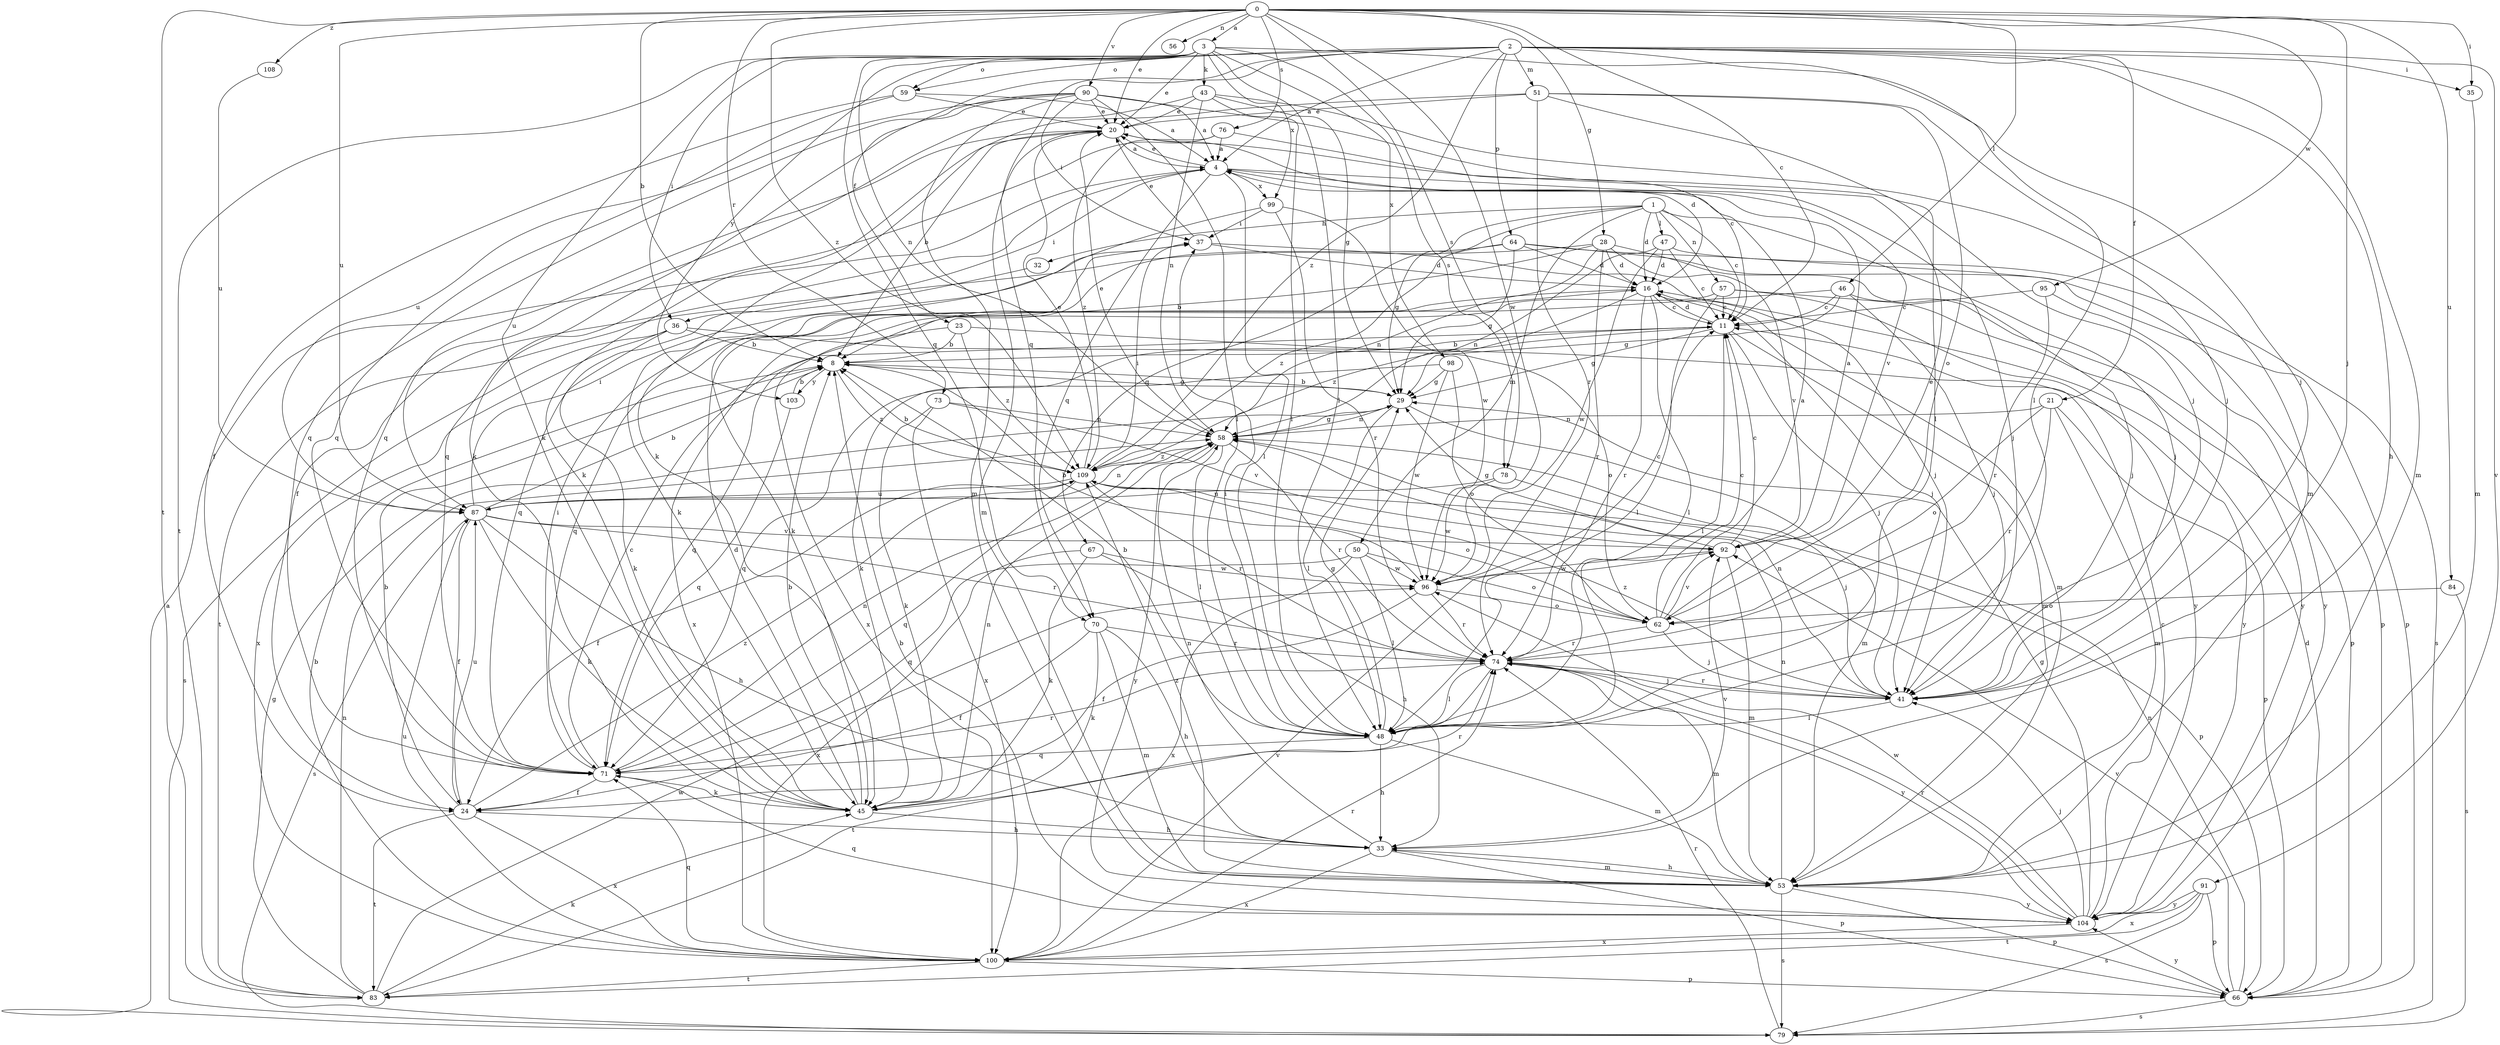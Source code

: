 strict digraph  {
0;
1;
2;
3;
4;
8;
11;
16;
20;
21;
23;
24;
28;
29;
32;
33;
35;
36;
37;
41;
43;
45;
46;
47;
48;
50;
51;
53;
56;
57;
58;
59;
62;
64;
66;
67;
70;
71;
73;
74;
76;
78;
79;
83;
84;
87;
90;
91;
92;
95;
96;
98;
99;
100;
103;
104;
108;
109;
0 -> 3  [label=a];
0 -> 8  [label=b];
0 -> 11  [label=c];
0 -> 20  [label=e];
0 -> 28  [label=g];
0 -> 35  [label=i];
0 -> 41  [label=j];
0 -> 46  [label=l];
0 -> 56  [label=n];
0 -> 73  [label=r];
0 -> 76  [label=s];
0 -> 78  [label=s];
0 -> 83  [label=t];
0 -> 84  [label=u];
0 -> 87  [label=u];
0 -> 90  [label=v];
0 -> 95  [label=w];
0 -> 96  [label=w];
0 -> 108  [label=z];
0 -> 109  [label=z];
1 -> 11  [label=c];
1 -> 16  [label=d];
1 -> 29  [label=g];
1 -> 32  [label=h];
1 -> 41  [label=j];
1 -> 47  [label=l];
1 -> 50  [label=m];
1 -> 57  [label=n];
1 -> 67  [label=q];
2 -> 4  [label=a];
2 -> 21  [label=f];
2 -> 23  [label=f];
2 -> 33  [label=h];
2 -> 35  [label=i];
2 -> 48  [label=l];
2 -> 51  [label=m];
2 -> 53  [label=m];
2 -> 59  [label=o];
2 -> 64  [label=p];
2 -> 70  [label=q];
2 -> 91  [label=v];
2 -> 103  [label=y];
2 -> 109  [label=z];
3 -> 20  [label=e];
3 -> 36  [label=i];
3 -> 41  [label=j];
3 -> 43  [label=k];
3 -> 45  [label=k];
3 -> 48  [label=l];
3 -> 58  [label=n];
3 -> 59  [label=o];
3 -> 70  [label=q];
3 -> 78  [label=s];
3 -> 83  [label=t];
3 -> 98  [label=x];
3 -> 99  [label=x];
4 -> 20  [label=e];
4 -> 24  [label=f];
4 -> 36  [label=i];
4 -> 41  [label=j];
4 -> 48  [label=l];
4 -> 70  [label=q];
4 -> 92  [label=v];
4 -> 99  [label=x];
8 -> 29  [label=g];
8 -> 103  [label=y];
8 -> 109  [label=z];
11 -> 8  [label=b];
11 -> 16  [label=d];
11 -> 29  [label=g];
11 -> 41  [label=j];
11 -> 45  [label=k];
11 -> 48  [label=l];
11 -> 53  [label=m];
16 -> 11  [label=c];
16 -> 41  [label=j];
16 -> 48  [label=l];
16 -> 53  [label=m];
16 -> 71  [label=q];
16 -> 74  [label=r];
16 -> 109  [label=z];
20 -> 4  [label=a];
20 -> 8  [label=b];
20 -> 16  [label=d];
20 -> 45  [label=k];
20 -> 53  [label=m];
20 -> 87  [label=u];
21 -> 53  [label=m];
21 -> 58  [label=n];
21 -> 62  [label=o];
21 -> 66  [label=p];
21 -> 74  [label=r];
23 -> 8  [label=b];
23 -> 71  [label=q];
23 -> 104  [label=y];
23 -> 109  [label=z];
24 -> 8  [label=b];
24 -> 33  [label=h];
24 -> 83  [label=t];
24 -> 87  [label=u];
24 -> 100  [label=x];
24 -> 109  [label=z];
28 -> 8  [label=b];
28 -> 16  [label=d];
28 -> 41  [label=j];
28 -> 58  [label=n];
28 -> 74  [label=r];
28 -> 83  [label=t];
28 -> 92  [label=v];
29 -> 8  [label=b];
29 -> 48  [label=l];
29 -> 53  [label=m];
29 -> 58  [label=n];
32 -> 71  [label=q];
33 -> 53  [label=m];
33 -> 58  [label=n];
33 -> 66  [label=p];
33 -> 92  [label=v];
33 -> 100  [label=x];
35 -> 53  [label=m];
36 -> 8  [label=b];
36 -> 45  [label=k];
36 -> 62  [label=o];
36 -> 79  [label=s];
36 -> 100  [label=x];
37 -> 16  [label=d];
37 -> 20  [label=e];
37 -> 41  [label=j];
41 -> 48  [label=l];
41 -> 58  [label=n];
41 -> 74  [label=r];
41 -> 109  [label=z];
43 -> 20  [label=e];
43 -> 29  [label=g];
43 -> 41  [label=j];
43 -> 48  [label=l];
43 -> 58  [label=n];
43 -> 71  [label=q];
45 -> 8  [label=b];
45 -> 16  [label=d];
45 -> 33  [label=h];
45 -> 58  [label=n];
45 -> 74  [label=r];
46 -> 11  [label=c];
46 -> 29  [label=g];
46 -> 41  [label=j];
46 -> 100  [label=x];
46 -> 104  [label=y];
47 -> 11  [label=c];
47 -> 16  [label=d];
47 -> 58  [label=n];
47 -> 66  [label=p];
47 -> 96  [label=w];
48 -> 8  [label=b];
48 -> 29  [label=g];
48 -> 33  [label=h];
48 -> 37  [label=i];
48 -> 53  [label=m];
48 -> 71  [label=q];
50 -> 48  [label=l];
50 -> 62  [label=o];
50 -> 71  [label=q];
50 -> 96  [label=w];
50 -> 100  [label=x];
51 -> 20  [label=e];
51 -> 45  [label=k];
51 -> 48  [label=l];
51 -> 53  [label=m];
51 -> 62  [label=o];
51 -> 74  [label=r];
53 -> 33  [label=h];
53 -> 58  [label=n];
53 -> 66  [label=p];
53 -> 79  [label=s];
53 -> 104  [label=y];
53 -> 109  [label=z];
57 -> 11  [label=c];
57 -> 48  [label=l];
57 -> 66  [label=p];
57 -> 100  [label=x];
57 -> 104  [label=y];
58 -> 20  [label=e];
58 -> 29  [label=g];
58 -> 48  [label=l];
58 -> 74  [label=r];
58 -> 104  [label=y];
58 -> 109  [label=z];
59 -> 4  [label=a];
59 -> 20  [label=e];
59 -> 24  [label=f];
59 -> 71  [label=q];
62 -> 4  [label=a];
62 -> 11  [label=c];
62 -> 20  [label=e];
62 -> 41  [label=j];
62 -> 74  [label=r];
62 -> 92  [label=v];
64 -> 16  [label=d];
64 -> 29  [label=g];
64 -> 45  [label=k];
64 -> 66  [label=p];
64 -> 79  [label=s];
64 -> 109  [label=z];
66 -> 16  [label=d];
66 -> 58  [label=n];
66 -> 79  [label=s];
66 -> 92  [label=v];
66 -> 104  [label=y];
67 -> 33  [label=h];
67 -> 45  [label=k];
67 -> 96  [label=w];
67 -> 100  [label=x];
70 -> 24  [label=f];
70 -> 33  [label=h];
70 -> 45  [label=k];
70 -> 53  [label=m];
70 -> 74  [label=r];
71 -> 11  [label=c];
71 -> 24  [label=f];
71 -> 37  [label=i];
71 -> 45  [label=k];
71 -> 58  [label=n];
71 -> 74  [label=r];
73 -> 45  [label=k];
73 -> 58  [label=n];
73 -> 92  [label=v];
73 -> 100  [label=x];
74 -> 41  [label=j];
74 -> 48  [label=l];
74 -> 53  [label=m];
74 -> 83  [label=t];
74 -> 104  [label=y];
76 -> 4  [label=a];
76 -> 11  [label=c];
76 -> 71  [label=q];
76 -> 109  [label=z];
78 -> 41  [label=j];
78 -> 87  [label=u];
78 -> 96  [label=w];
79 -> 4  [label=a];
79 -> 74  [label=r];
83 -> 29  [label=g];
83 -> 45  [label=k];
83 -> 58  [label=n];
83 -> 96  [label=w];
84 -> 62  [label=o];
84 -> 79  [label=s];
87 -> 8  [label=b];
87 -> 24  [label=f];
87 -> 33  [label=h];
87 -> 37  [label=i];
87 -> 45  [label=k];
87 -> 58  [label=n];
87 -> 74  [label=r];
87 -> 79  [label=s];
87 -> 92  [label=v];
90 -> 4  [label=a];
90 -> 20  [label=e];
90 -> 37  [label=i];
90 -> 41  [label=j];
90 -> 45  [label=k];
90 -> 48  [label=l];
90 -> 53  [label=m];
90 -> 71  [label=q];
90 -> 87  [label=u];
91 -> 66  [label=p];
91 -> 79  [label=s];
91 -> 83  [label=t];
91 -> 100  [label=x];
91 -> 104  [label=y];
92 -> 4  [label=a];
92 -> 11  [label=c];
92 -> 29  [label=g];
92 -> 53  [label=m];
92 -> 96  [label=w];
95 -> 11  [label=c];
95 -> 74  [label=r];
95 -> 104  [label=y];
96 -> 8  [label=b];
96 -> 11  [label=c];
96 -> 24  [label=f];
96 -> 62  [label=o];
96 -> 74  [label=r];
98 -> 29  [label=g];
98 -> 62  [label=o];
98 -> 71  [label=q];
98 -> 96  [label=w];
99 -> 37  [label=i];
99 -> 45  [label=k];
99 -> 74  [label=r];
99 -> 96  [label=w];
100 -> 8  [label=b];
100 -> 66  [label=p];
100 -> 71  [label=q];
100 -> 74  [label=r];
100 -> 83  [label=t];
100 -> 87  [label=u];
100 -> 92  [label=v];
103 -> 8  [label=b];
103 -> 71  [label=q];
104 -> 8  [label=b];
104 -> 11  [label=c];
104 -> 29  [label=g];
104 -> 41  [label=j];
104 -> 71  [label=q];
104 -> 74  [label=r];
104 -> 96  [label=w];
104 -> 100  [label=x];
108 -> 87  [label=u];
109 -> 8  [label=b];
109 -> 20  [label=e];
109 -> 24  [label=f];
109 -> 37  [label=i];
109 -> 62  [label=o];
109 -> 66  [label=p];
109 -> 71  [label=q];
109 -> 74  [label=r];
109 -> 87  [label=u];
}
